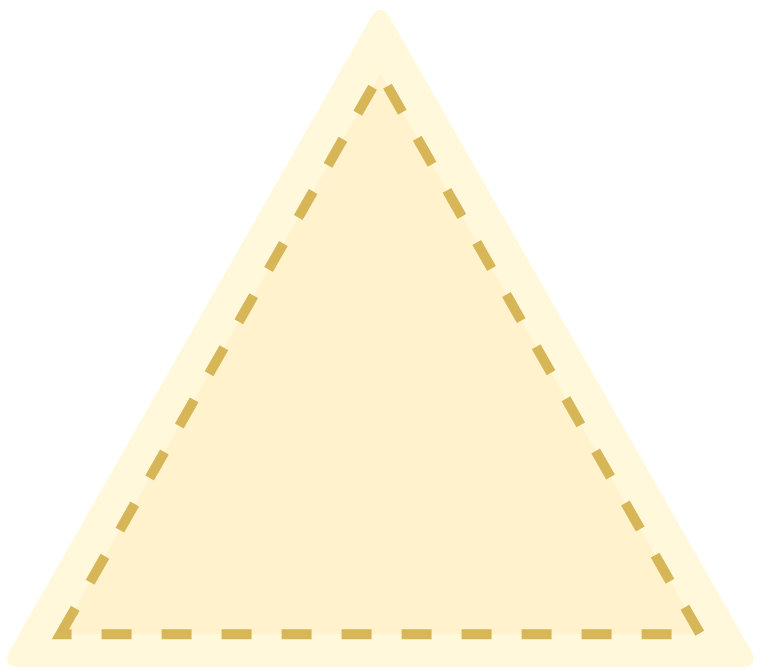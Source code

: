 <mxfile version="13.9.9" type="device"><diagram id="zUwdzdkQCPqUGV_rN4HV" name="Page-1"><mxGraphModel dx="227" dy="687" grid="1" gridSize="10" guides="1" tooltips="1" connect="1" arrows="1" fold="1" page="1" pageScale="1" pageWidth="827" pageHeight="1169" math="0" shadow="0"><root><mxCell id="0"/><mxCell id="1" parent="0"/><mxCell id="vOmd5uTNW61SdJjSVYEp-3" value="" style="triangle;whiteSpace=wrap;html=1;rotation=-90;strokeWidth=5;strokeColor=none;rounded=1;shadow=0;sketch=0;fillColor=#FFF8DB;" vertex="1" parent="1"><mxGeometry x="1233.72" y="50" width="332.92" height="380" as="geometry"/></mxCell><mxCell id="vOmd5uTNW61SdJjSVYEp-1" value="" style="triangle;whiteSpace=wrap;html=1;rotation=-90;strokeWidth=5;fillColor=#fff2cc;dashed=1;strokeColor=#d6b656;" vertex="1" parent="1"><mxGeometry x="1260" y="90" width="280.36" height="320" as="geometry"/></mxCell></root></mxGraphModel></diagram></mxfile>